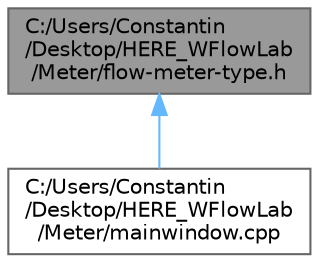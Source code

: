 digraph "C:/Users/Constantin/Desktop/HERE_WFlowLab/Meter/flow-meter-type.h"
{
 // LATEX_PDF_SIZE
  bgcolor="transparent";
  edge [fontname=Helvetica,fontsize=10,labelfontname=Helvetica,labelfontsize=10];
  node [fontname=Helvetica,fontsize=10,shape=box,height=0.2,width=0.4];
  Node1 [id="Node000001",label="C:/Users/Constantin\l/Desktop/HERE_WFlowLab\l/Meter/flow-meter-type.h",height=0.2,width=0.4,color="gray40", fillcolor="grey60", style="filled", fontcolor="black",tooltip="Header file defining enums for flow meter types."];
  Node1 -> Node2 [id="edge1_Node000001_Node000002",dir="back",color="steelblue1",style="solid",tooltip=" "];
  Node2 [id="Node000002",label="C:/Users/Constantin\l/Desktop/HERE_WFlowLab\l/Meter/mainwindow.cpp",height=0.2,width=0.4,color="grey40", fillcolor="white", style="filled",URL="$mainwindow_8cpp.html",tooltip="Implementation file for the MainWindow class."];
}
